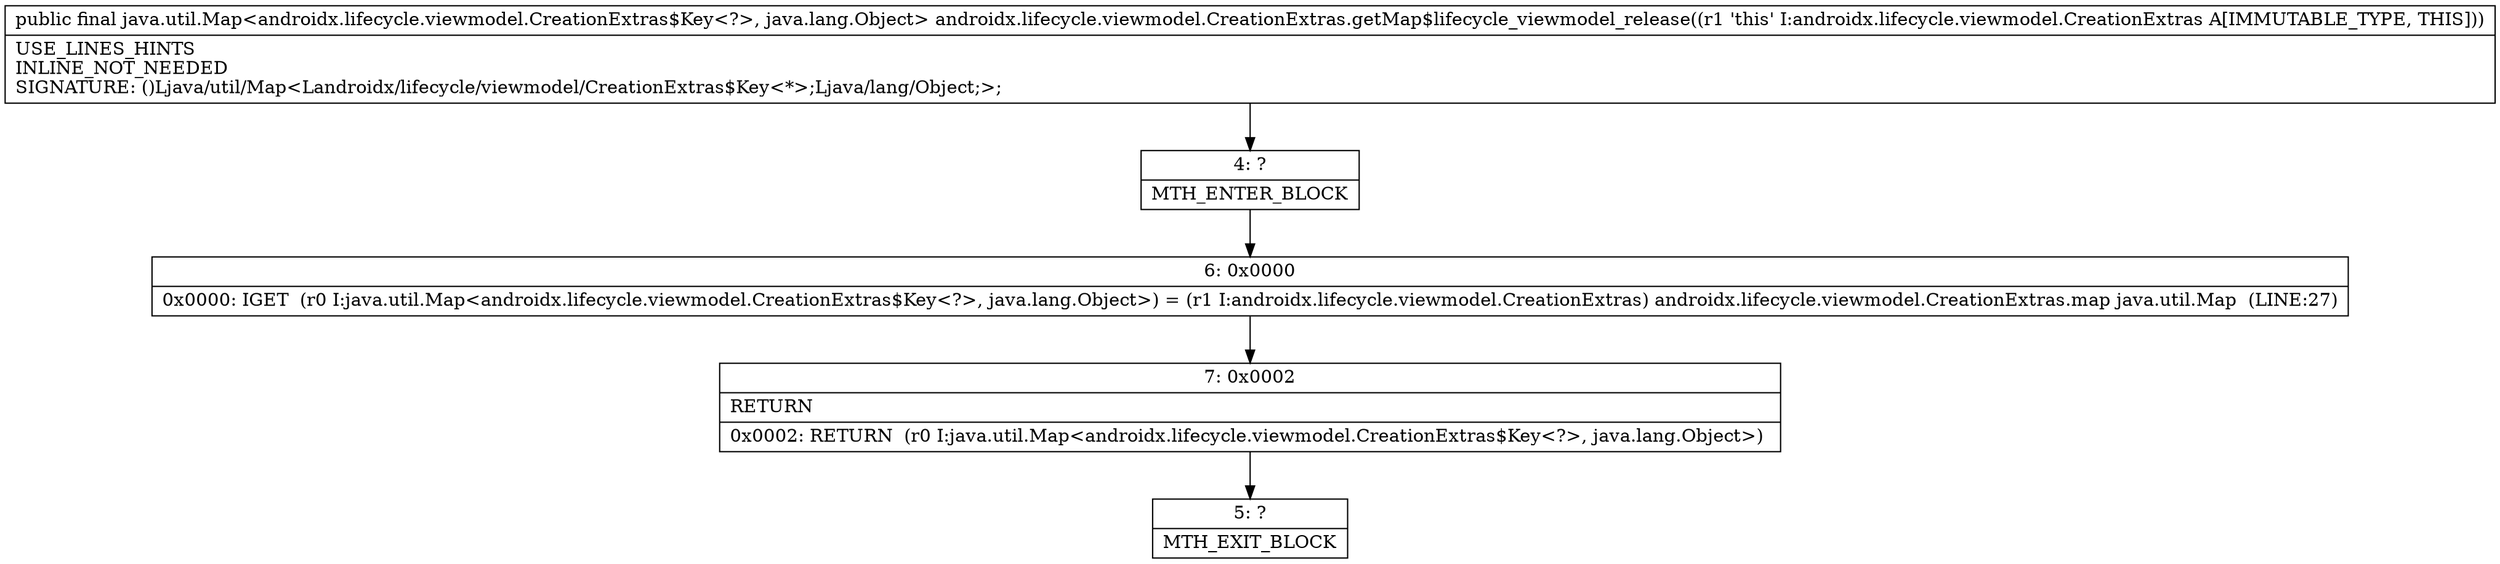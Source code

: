 digraph "CFG forandroidx.lifecycle.viewmodel.CreationExtras.getMap$lifecycle_viewmodel_release()Ljava\/util\/Map;" {
Node_4 [shape=record,label="{4\:\ ?|MTH_ENTER_BLOCK\l}"];
Node_6 [shape=record,label="{6\:\ 0x0000|0x0000: IGET  (r0 I:java.util.Map\<androidx.lifecycle.viewmodel.CreationExtras$Key\<?\>, java.lang.Object\>) = (r1 I:androidx.lifecycle.viewmodel.CreationExtras) androidx.lifecycle.viewmodel.CreationExtras.map java.util.Map  (LINE:27)\l}"];
Node_7 [shape=record,label="{7\:\ 0x0002|RETURN\l|0x0002: RETURN  (r0 I:java.util.Map\<androidx.lifecycle.viewmodel.CreationExtras$Key\<?\>, java.lang.Object\>) \l}"];
Node_5 [shape=record,label="{5\:\ ?|MTH_EXIT_BLOCK\l}"];
MethodNode[shape=record,label="{public final java.util.Map\<androidx.lifecycle.viewmodel.CreationExtras$Key\<?\>, java.lang.Object\> androidx.lifecycle.viewmodel.CreationExtras.getMap$lifecycle_viewmodel_release((r1 'this' I:androidx.lifecycle.viewmodel.CreationExtras A[IMMUTABLE_TYPE, THIS]))  | USE_LINES_HINTS\lINLINE_NOT_NEEDED\lSIGNATURE: ()Ljava\/util\/Map\<Landroidx\/lifecycle\/viewmodel\/CreationExtras$Key\<*\>;Ljava\/lang\/Object;\>;\l}"];
MethodNode -> Node_4;Node_4 -> Node_6;
Node_6 -> Node_7;
Node_7 -> Node_5;
}

